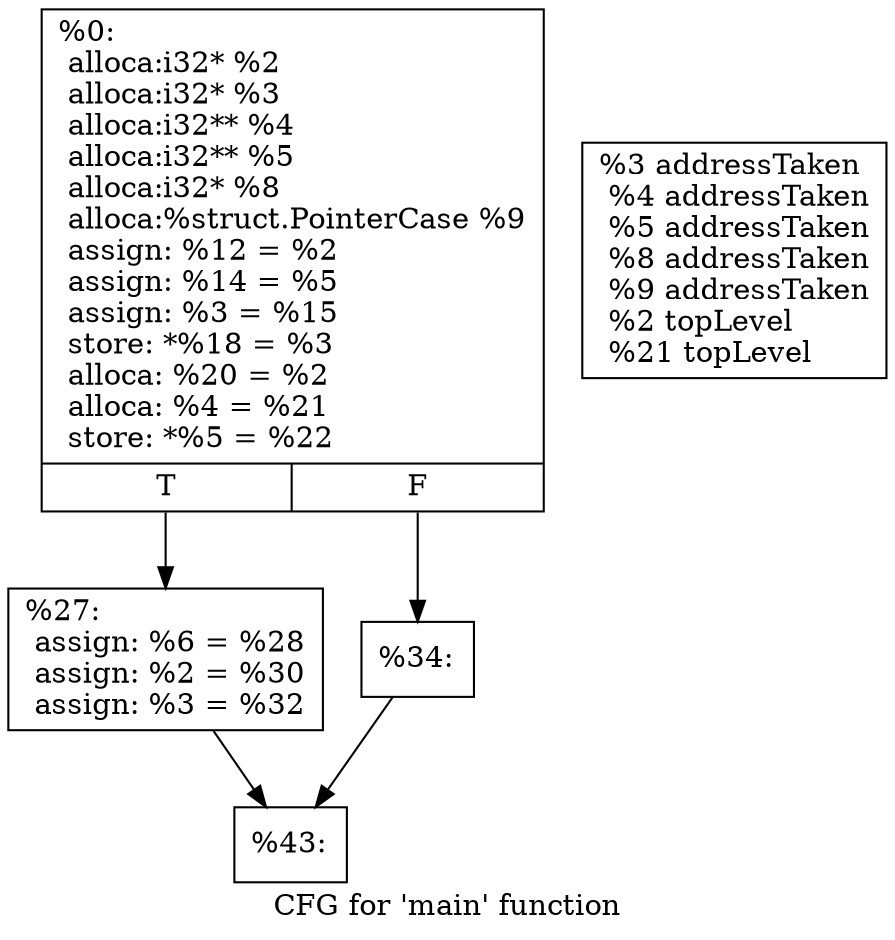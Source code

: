 digraph "CFG for 'main' function" {
	label="CFG for 'main' function";

	Node0x41e90b0 [shape=record,label="{%0:\l alloca:i32* %2\l alloca:i32* %3\l alloca:i32** %4\l alloca:i32** %5\l alloca:i32* %8\l alloca:%struct.PointerCase %9\l assign: %12 = %2\l assign: %14 = %5\l assign: %3 = %15\l store: *%18 = %3\l alloca: %20 = %2\l alloca: %4 = %21\l store: *%5 = %22\l |{<s0>T|<s1>F}}"];
	Node0x41e90b0:s0 -> Node0x41e9920;
	Node0x41e90b0:s1 -> Node0x41eafd0;
	Node0x41e9920 [shape=record,label="{%27:\l assign: %6 = %28\l assign: %2 = %30\l assign: %3 = %32\l }"];
	Node0x41e9920 -> Node0x41eb700;
	Node0x41eafd0 [shape=record,label="{%34:\l }"];
	Node0x41eafd0 -> Node0x41eb700;
	Node0x41eb700 [shape=record,label="{%43:\l }"];
Node1 [shape=record,label="{%3 addressTaken\l %4 addressTaken\l %5 addressTaken\l %8 addressTaken\l %9 addressTaken\l %2 topLevel\l %21 topLevel\l }"];}
